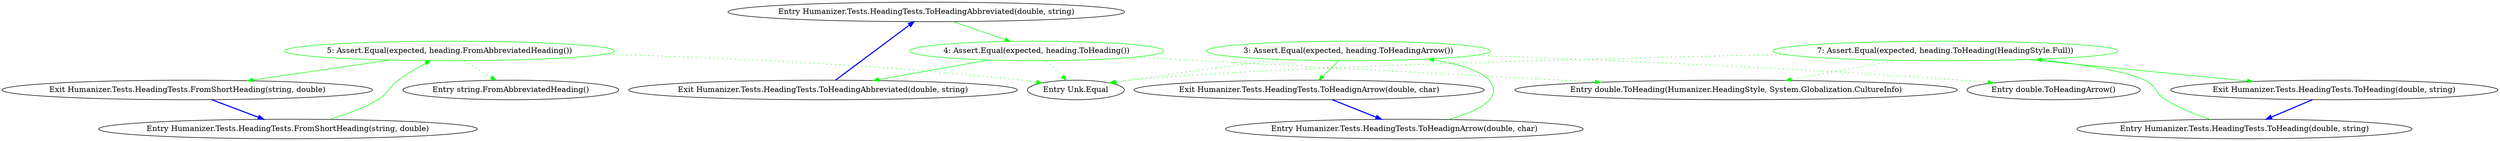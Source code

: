 digraph  {
m1_0 [cluster="Humanizer.Tests.HeadingTests.ToHeadingAbbreviated(double, string)", file="HeadingTests.cs", label="Entry Humanizer.Tests.HeadingTests.ToHeadingAbbreviated(double, string)", span="57-57"];
m1_1 [cluster="Humanizer.Tests.HeadingTests.ToHeadingAbbreviated(double, string)", color=green, community=0, file="HeadingTests.cs", label="4: Assert.Equal(expected, heading.ToHeading())", span="59-59"];
m1_2 [cluster="Humanizer.Tests.HeadingTests.ToHeadingAbbreviated(double, string)", file="HeadingTests.cs", label="Exit Humanizer.Tests.HeadingTests.ToHeadingAbbreviated(double, string)", span="57-57"];
m1_11 [cluster="string.FromAbbreviatedHeading()", file="HeadingTests.cs", label="Entry string.FromAbbreviatedHeading()", span="68-68"];
m1_4 [cluster="Unk.Equal", file="HeadingTests.cs", label="Entry Unk.Equal", span=""];
m1_3 [cluster="double.ToHeading(Humanizer.HeadingStyle, System.Globalization.CultureInfo)", file="HeadingTests.cs", label="Entry double.ToHeading(Humanizer.HeadingStyle, System.Globalization.CultureInfo)", span="40-40"];
m1_8 [cluster="Humanizer.Tests.HeadingTests.FromShortHeading(string, double)", file="HeadingTests.cs", label="Entry Humanizer.Tests.HeadingTests.FromShortHeading(string, double)", span="102-102"];
m1_9 [cluster="Humanizer.Tests.HeadingTests.FromShortHeading(string, double)", color=green, community=0, file="HeadingTests.cs", label="5: Assert.Equal(expected, heading.FromAbbreviatedHeading())", span="104-104"];
m1_10 [cluster="Humanizer.Tests.HeadingTests.FromShortHeading(string, double)", file="HeadingTests.cs", label="Exit Humanizer.Tests.HeadingTests.FromShortHeading(string, double)", span="102-102"];
m1_12 [cluster="Humanizer.Tests.HeadingTests.ToHeadignArrow(double, char)", file="HeadingTests.cs", label="Entry Humanizer.Tests.HeadingTests.ToHeadignArrow(double, char)", span="156-156"];
m1_13 [cluster="Humanizer.Tests.HeadingTests.ToHeadignArrow(double, char)", color=green, community=0, file="HeadingTests.cs", label="3: Assert.Equal(expected, heading.ToHeadingArrow())", span="158-158"];
m1_14 [cluster="Humanizer.Tests.HeadingTests.ToHeadignArrow(double, char)", file="HeadingTests.cs", label="Exit Humanizer.Tests.HeadingTests.ToHeadignArrow(double, char)", span="156-156"];
m1_5 [cluster="Humanizer.Tests.HeadingTests.ToHeading(double, string)", file="HeadingTests.cs", label="Entry Humanizer.Tests.HeadingTests.ToHeading(double, string)", span="80-80"];
m1_6 [cluster="Humanizer.Tests.HeadingTests.ToHeading(double, string)", color=green, community=0, file="HeadingTests.cs", label="7: Assert.Equal(expected, heading.ToHeading(HeadingStyle.Full))", span="82-82"];
m1_7 [cluster="Humanizer.Tests.HeadingTests.ToHeading(double, string)", file="HeadingTests.cs", label="Exit Humanizer.Tests.HeadingTests.ToHeading(double, string)", span="80-80"];
m1_15 [cluster="double.ToHeadingArrow()", file="HeadingTests.cs", label="Entry double.ToHeadingArrow()", span="58-58"];
m1_0 -> m1_1  [color=green, key=0, style=solid];
m1_1 -> m1_2  [color=green, key=0, style=solid];
m1_1 -> m1_3  [color=green, key=2, style=dotted];
m1_1 -> m1_4  [color=green, key=2, style=dotted];
m1_2 -> m1_0  [color=blue, key=0, style=bold];
m1_8 -> m1_9  [color=green, key=0, style=solid];
m1_9 -> m1_10  [color=green, key=0, style=solid];
m1_9 -> m1_11  [color=green, key=2, style=dotted];
m1_9 -> m1_4  [color=green, key=2, style=dotted];
m1_10 -> m1_8  [color=blue, key=0, style=bold];
m1_12 -> m1_13  [color=green, key=0, style=solid];
m1_13 -> m1_14  [color=green, key=0, style=solid];
m1_13 -> m1_15  [color=green, key=2, style=dotted];
m1_13 -> m1_4  [color=green, key=2, style=dotted];
m1_14 -> m1_12  [color=blue, key=0, style=bold];
m1_5 -> m1_6  [color=green, key=0, style=solid];
m1_6 -> m1_7  [color=green, key=0, style=solid];
m1_6 -> m1_3  [color=green, key=2, style=dotted];
m1_6 -> m1_4  [color=green, key=2, style=dotted];
m1_7 -> m1_5  [color=blue, key=0, style=bold];
}
